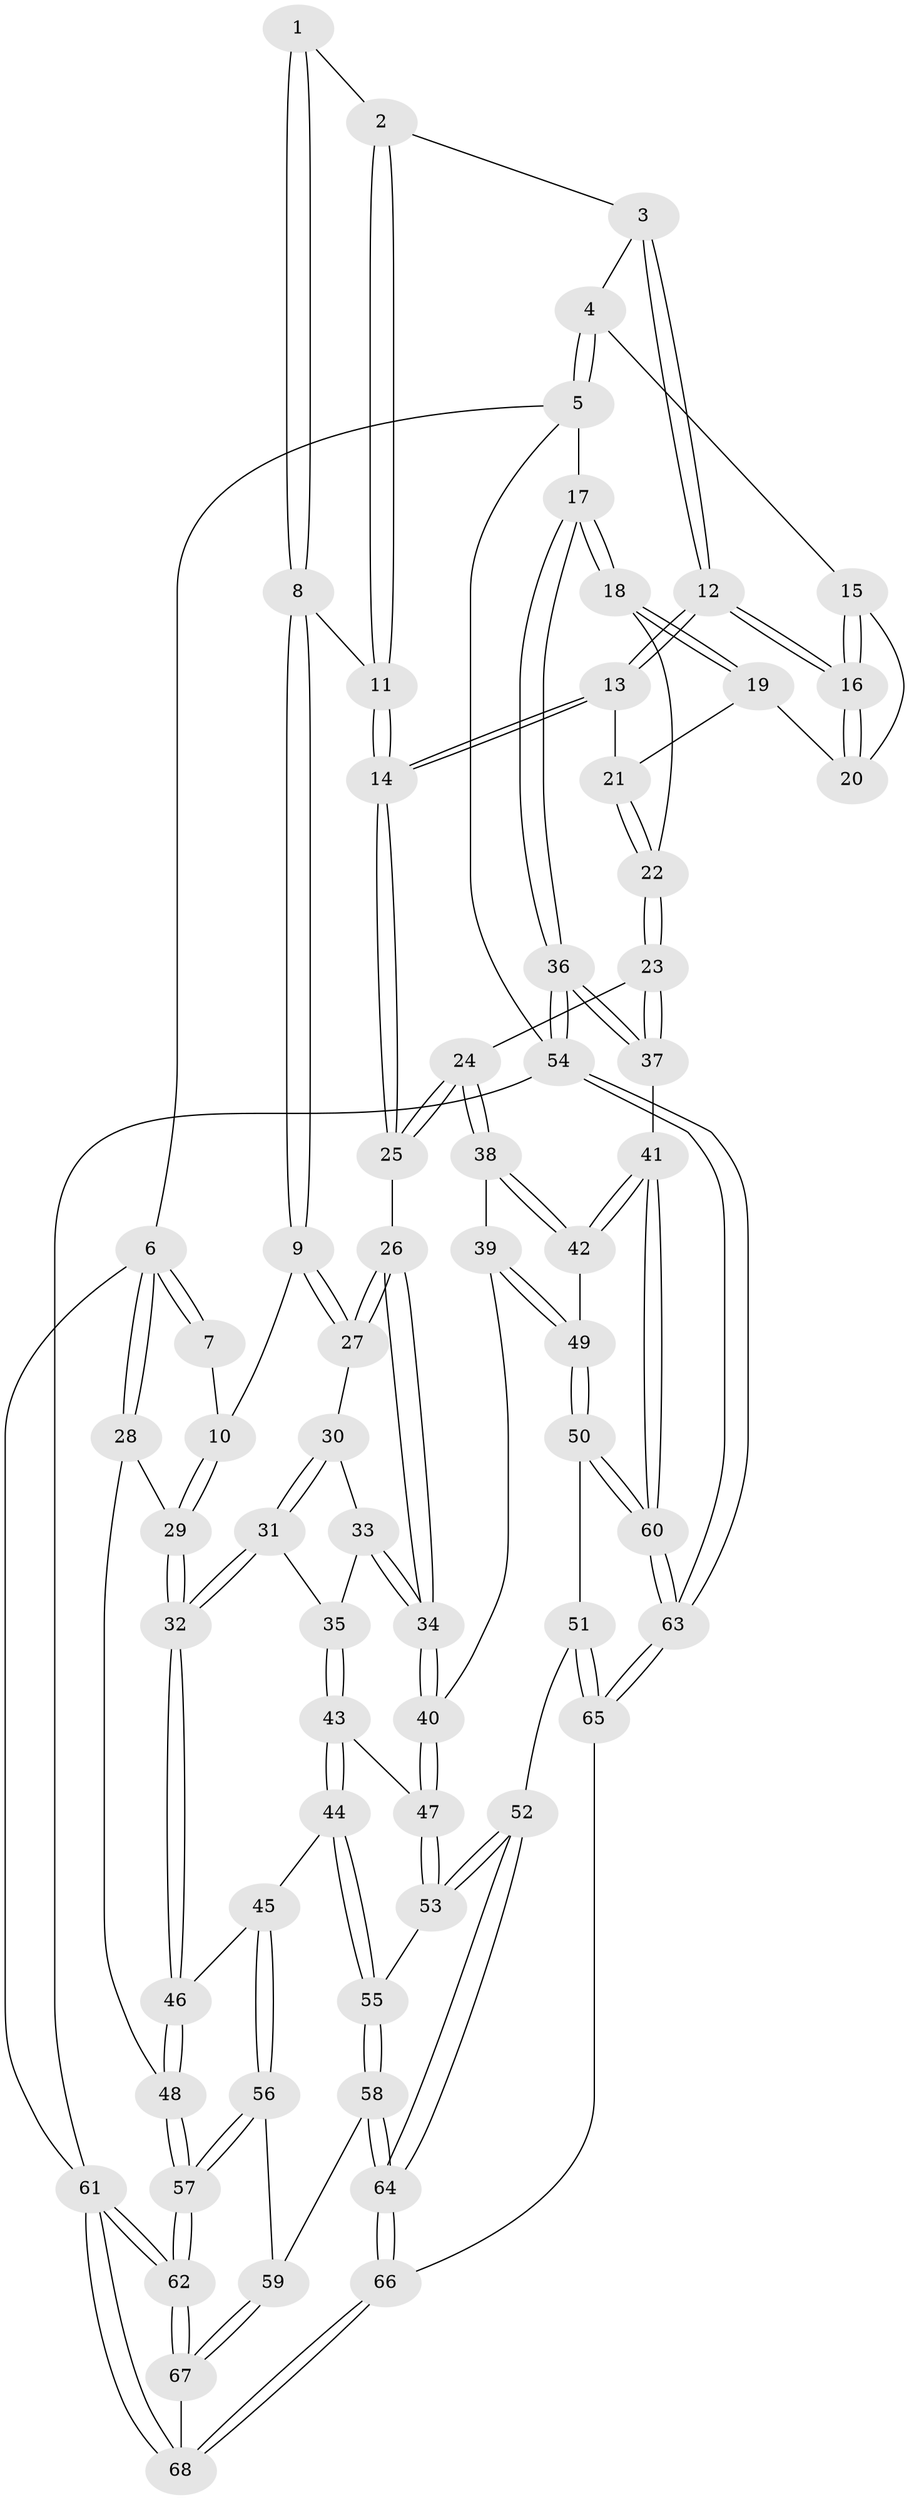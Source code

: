 // coarse degree distribution, {2: 0.027777777777777776, 3: 0.1111111111111111, 5: 0.3333333333333333, 6: 0.08333333333333333, 4: 0.4444444444444444}
// Generated by graph-tools (version 1.1) at 2025/24/03/03/25 07:24:35]
// undirected, 68 vertices, 167 edges
graph export_dot {
graph [start="1"]
  node [color=gray90,style=filled];
  1 [pos="+0.3428800381464773+0"];
  2 [pos="+0.35723879940441616+0"];
  3 [pos="+0.6925251648239774+0"];
  4 [pos="+0.9339892879252913+0"];
  5 [pos="+1+0"];
  6 [pos="+0+0"];
  7 [pos="+0.17921787647076384+0"];
  8 [pos="+0.35702559144355034+0.15331922133883957"];
  9 [pos="+0.23473557393366523+0.25310627963194665"];
  10 [pos="+0.15496224360663574+0.24165995578091615"];
  11 [pos="+0.5572110966478633+0.22260349483651093"];
  12 [pos="+0.6348893891965113+0.16112673808790504"];
  13 [pos="+0.6056679254294475+0.21140470419115698"];
  14 [pos="+0.5799053141842088+0.23603597541827"];
  15 [pos="+0.8437560315495439+0.10685838030588678"];
  16 [pos="+0.6552503689990793+0.16098673504964206"];
  17 [pos="+1+0.21128685316896428"];
  18 [pos="+0.9981533425374347+0.26912932535411993"];
  19 [pos="+0.8653334421284503+0.20336646256371135"];
  20 [pos="+0.8529437637321556+0.18701649151029898"];
  21 [pos="+0.7774953343359866+0.2661099482784312"];
  22 [pos="+0.8457499910441858+0.40653972049900244"];
  23 [pos="+0.839718374052779+0.41690433566164414"];
  24 [pos="+0.8370739537840632+0.41757419738858925"];
  25 [pos="+0.5663584203909282+0.3381633071106991"];
  26 [pos="+0.5522886902000356+0.36054575990729815"];
  27 [pos="+0.27795170234752764+0.3063131024025253"];
  28 [pos="+0+0.29772521147704006"];
  29 [pos="+0.00980871395061498+0.3069454648131198"];
  30 [pos="+0.28152556189330497+0.3353559656827922"];
  31 [pos="+0.24537846935489696+0.4774264355873922"];
  32 [pos="+0.1658034535182964+0.5202788553339441"];
  33 [pos="+0.33796855584937147+0.41274201556710566"];
  34 [pos="+0.538697382815336+0.4246112436235981"];
  35 [pos="+0.3297895580042637+0.49528951686797207"];
  36 [pos="+1+0.6926791958486165"];
  37 [pos="+1+0.6466296166383296"];
  38 [pos="+0.7449609410314465+0.527700423196268"];
  39 [pos="+0.6832445381853001+0.5512045858857803"];
  40 [pos="+0.5370451071108069+0.4485650341077747"];
  41 [pos="+0.9347953737843061+0.6626185226381366"];
  42 [pos="+0.8571531777581155+0.6497683702802522"];
  43 [pos="+0.3858508017338557+0.5382037154569962"];
  44 [pos="+0.29310489631398795+0.6639467152202194"];
  45 [pos="+0.17868596755817626+0.6423702787092163"];
  46 [pos="+0.16213333723842624+0.5908070662375947"];
  47 [pos="+0.4933936250778128+0.5124446011702147"];
  48 [pos="+0+0.5494340678784573"];
  49 [pos="+0.688920173470505+0.6800557434307595"];
  50 [pos="+0.6414488385375985+0.7477940265999614"];
  51 [pos="+0.5631403605770943+0.7527201829766015"];
  52 [pos="+0.5511500544766977+0.7523717312011377"];
  53 [pos="+0.5281635656781042+0.7384406270968745"];
  54 [pos="+1+1"];
  55 [pos="+0.3725149029410409+0.7630917789390012"];
  56 [pos="+0.07440464208612005+0.7849774619334936"];
  57 [pos="+0+1"];
  58 [pos="+0.3319708735947459+0.8491160430736956"];
  59 [pos="+0.2933349627347104+0.8632741438135201"];
  60 [pos="+0.7537998772418725+0.8575413851439931"];
  61 [pos="+0+1"];
  62 [pos="+0+1"];
  63 [pos="+0.8615973018747285+1"];
  64 [pos="+0.4870938303781944+1"];
  65 [pos="+0.7133464684366622+1"];
  66 [pos="+0.5019648310671062+1"];
  67 [pos="+0.26639553574932984+0.9101601388234997"];
  68 [pos="+0.22929509879379478+1"];
  1 -- 2;
  1 -- 8;
  1 -- 8;
  2 -- 3;
  2 -- 11;
  2 -- 11;
  3 -- 4;
  3 -- 12;
  3 -- 12;
  4 -- 5;
  4 -- 5;
  4 -- 15;
  5 -- 6;
  5 -- 17;
  5 -- 54;
  6 -- 7;
  6 -- 7;
  6 -- 28;
  6 -- 28;
  6 -- 61;
  7 -- 10;
  8 -- 9;
  8 -- 9;
  8 -- 11;
  9 -- 10;
  9 -- 27;
  9 -- 27;
  10 -- 29;
  10 -- 29;
  11 -- 14;
  11 -- 14;
  12 -- 13;
  12 -- 13;
  12 -- 16;
  12 -- 16;
  13 -- 14;
  13 -- 14;
  13 -- 21;
  14 -- 25;
  14 -- 25;
  15 -- 16;
  15 -- 16;
  15 -- 20;
  16 -- 20;
  16 -- 20;
  17 -- 18;
  17 -- 18;
  17 -- 36;
  17 -- 36;
  18 -- 19;
  18 -- 19;
  18 -- 22;
  19 -- 20;
  19 -- 21;
  21 -- 22;
  21 -- 22;
  22 -- 23;
  22 -- 23;
  23 -- 24;
  23 -- 37;
  23 -- 37;
  24 -- 25;
  24 -- 25;
  24 -- 38;
  24 -- 38;
  25 -- 26;
  26 -- 27;
  26 -- 27;
  26 -- 34;
  26 -- 34;
  27 -- 30;
  28 -- 29;
  28 -- 48;
  29 -- 32;
  29 -- 32;
  30 -- 31;
  30 -- 31;
  30 -- 33;
  31 -- 32;
  31 -- 32;
  31 -- 35;
  32 -- 46;
  32 -- 46;
  33 -- 34;
  33 -- 34;
  33 -- 35;
  34 -- 40;
  34 -- 40;
  35 -- 43;
  35 -- 43;
  36 -- 37;
  36 -- 37;
  36 -- 54;
  36 -- 54;
  37 -- 41;
  38 -- 39;
  38 -- 42;
  38 -- 42;
  39 -- 40;
  39 -- 49;
  39 -- 49;
  40 -- 47;
  40 -- 47;
  41 -- 42;
  41 -- 42;
  41 -- 60;
  41 -- 60;
  42 -- 49;
  43 -- 44;
  43 -- 44;
  43 -- 47;
  44 -- 45;
  44 -- 55;
  44 -- 55;
  45 -- 46;
  45 -- 56;
  45 -- 56;
  46 -- 48;
  46 -- 48;
  47 -- 53;
  47 -- 53;
  48 -- 57;
  48 -- 57;
  49 -- 50;
  49 -- 50;
  50 -- 51;
  50 -- 60;
  50 -- 60;
  51 -- 52;
  51 -- 65;
  51 -- 65;
  52 -- 53;
  52 -- 53;
  52 -- 64;
  52 -- 64;
  53 -- 55;
  54 -- 63;
  54 -- 63;
  54 -- 61;
  55 -- 58;
  55 -- 58;
  56 -- 57;
  56 -- 57;
  56 -- 59;
  57 -- 62;
  57 -- 62;
  58 -- 59;
  58 -- 64;
  58 -- 64;
  59 -- 67;
  59 -- 67;
  60 -- 63;
  60 -- 63;
  61 -- 62;
  61 -- 62;
  61 -- 68;
  61 -- 68;
  62 -- 67;
  62 -- 67;
  63 -- 65;
  63 -- 65;
  64 -- 66;
  64 -- 66;
  65 -- 66;
  66 -- 68;
  66 -- 68;
  67 -- 68;
}
